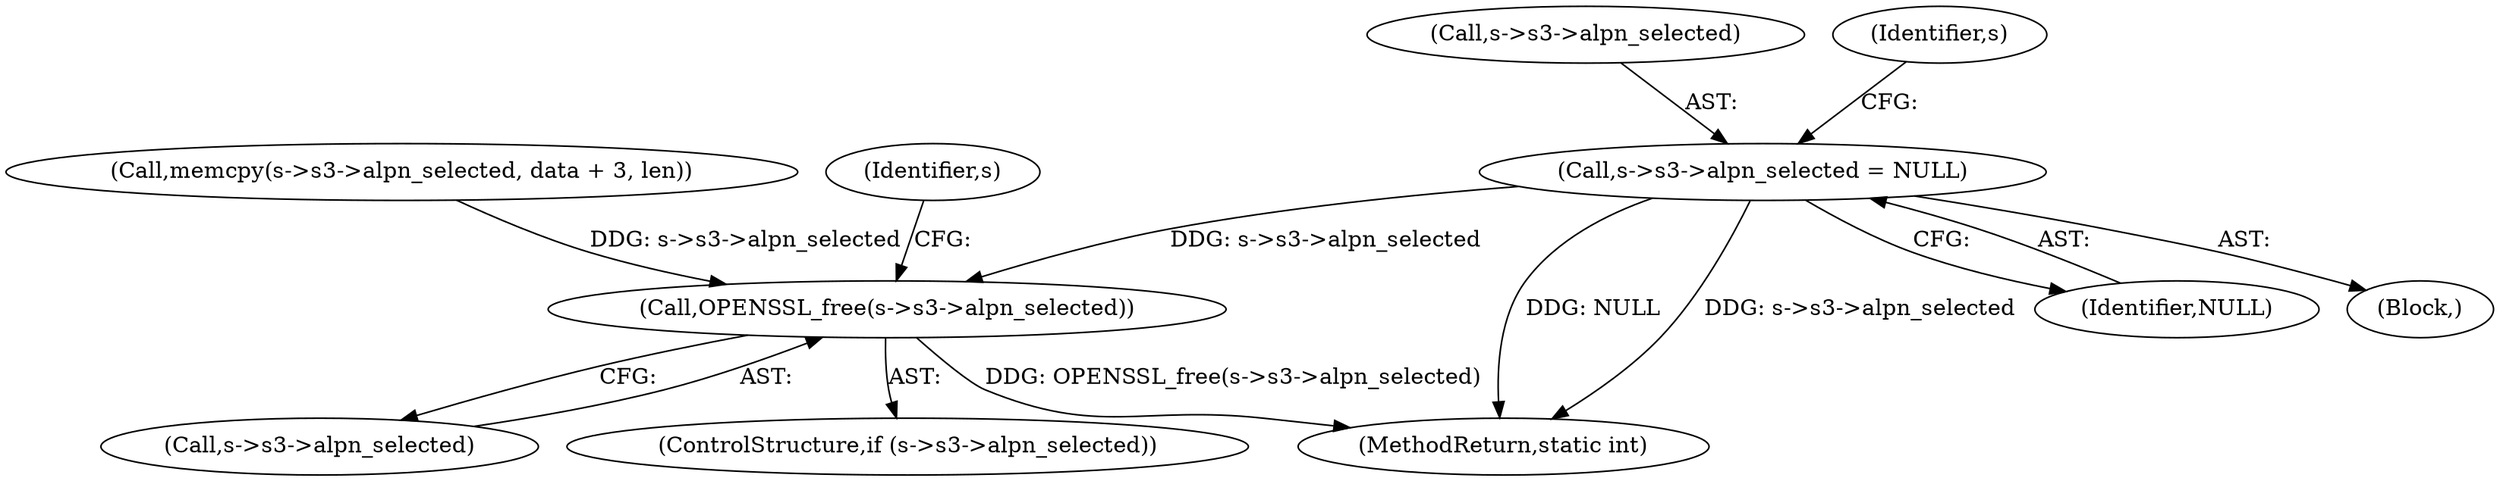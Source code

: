 digraph "0_openssl_a004e72b95835136d3f1ea90517f706c24c03da7_4@pointer" {
"1000161" [label="(Call,s->s3->alpn_selected = NULL)"];
"1000759" [label="(Call,OPENSSL_free(s->s3->alpn_selected))"];
"1000995" [label="(MethodReturn,static int)"];
"1000760" [label="(Call,s->s3->alpn_selected)"];
"1000759" [label="(Call,OPENSSL_free(s->s3->alpn_selected))"];
"1000161" [label="(Call,s->s3->alpn_selected = NULL)"];
"1000753" [label="(ControlStructure,if (s->s3->alpn_selected))"];
"1000787" [label="(Call,memcpy(s->s3->alpn_selected, data + 3, len))"];
"1000167" [label="(Identifier,NULL)"];
"1000768" [label="(Identifier,s)"];
"1000154" [label="(Block,)"];
"1000162" [label="(Call,s->s3->alpn_selected)"];
"1000170" [label="(Identifier,s)"];
"1000161" -> "1000154"  [label="AST: "];
"1000161" -> "1000167"  [label="CFG: "];
"1000162" -> "1000161"  [label="AST: "];
"1000167" -> "1000161"  [label="AST: "];
"1000170" -> "1000161"  [label="CFG: "];
"1000161" -> "1000995"  [label="DDG: NULL"];
"1000161" -> "1000995"  [label="DDG: s->s3->alpn_selected"];
"1000161" -> "1000759"  [label="DDG: s->s3->alpn_selected"];
"1000759" -> "1000753"  [label="AST: "];
"1000759" -> "1000760"  [label="CFG: "];
"1000760" -> "1000759"  [label="AST: "];
"1000768" -> "1000759"  [label="CFG: "];
"1000759" -> "1000995"  [label="DDG: OPENSSL_free(s->s3->alpn_selected)"];
"1000787" -> "1000759"  [label="DDG: s->s3->alpn_selected"];
}
